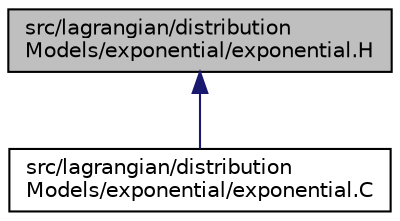 digraph "src/lagrangian/distributionModels/exponential/exponential.H"
{
  bgcolor="transparent";
  edge [fontname="Helvetica",fontsize="10",labelfontname="Helvetica",labelfontsize="10"];
  node [fontname="Helvetica",fontsize="10",shape=record];
  Node1 [label="src/lagrangian/distribution\lModels/exponential/exponential.H",height=0.2,width=0.4,color="black", fillcolor="grey75", style="filled" fontcolor="black"];
  Node1 -> Node2 [dir="back",color="midnightblue",fontsize="10",style="solid",fontname="Helvetica"];
  Node2 [label="src/lagrangian/distribution\lModels/exponential/exponential.C",height=0.2,width=0.4,color="black",URL="$lagrangian_2distributionModels_2exponential_2exponential_8C.html"];
}
